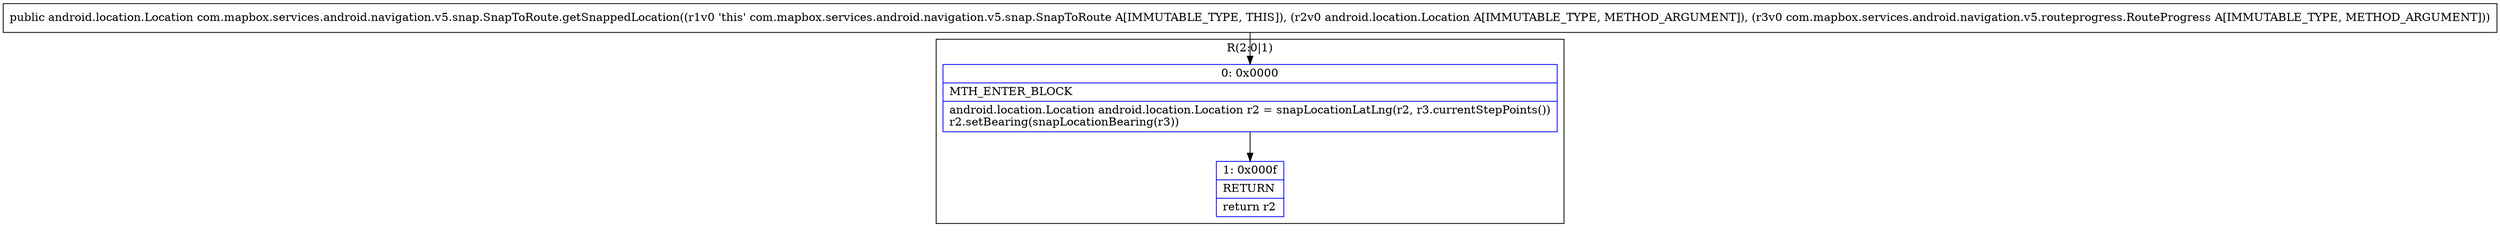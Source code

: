 digraph "CFG forcom.mapbox.services.android.navigation.v5.snap.SnapToRoute.getSnappedLocation(Landroid\/location\/Location;Lcom\/mapbox\/services\/android\/navigation\/v5\/routeprogress\/RouteProgress;)Landroid\/location\/Location;" {
subgraph cluster_Region_18271416 {
label = "R(2:0|1)";
node [shape=record,color=blue];
Node_0 [shape=record,label="{0\:\ 0x0000|MTH_ENTER_BLOCK\l|android.location.Location android.location.Location r2 = snapLocationLatLng(r2, r3.currentStepPoints())\lr2.setBearing(snapLocationBearing(r3))\l}"];
Node_1 [shape=record,label="{1\:\ 0x000f|RETURN\l|return r2\l}"];
}
MethodNode[shape=record,label="{public android.location.Location com.mapbox.services.android.navigation.v5.snap.SnapToRoute.getSnappedLocation((r1v0 'this' com.mapbox.services.android.navigation.v5.snap.SnapToRoute A[IMMUTABLE_TYPE, THIS]), (r2v0 android.location.Location A[IMMUTABLE_TYPE, METHOD_ARGUMENT]), (r3v0 com.mapbox.services.android.navigation.v5.routeprogress.RouteProgress A[IMMUTABLE_TYPE, METHOD_ARGUMENT])) }"];
MethodNode -> Node_0;
Node_0 -> Node_1;
}

